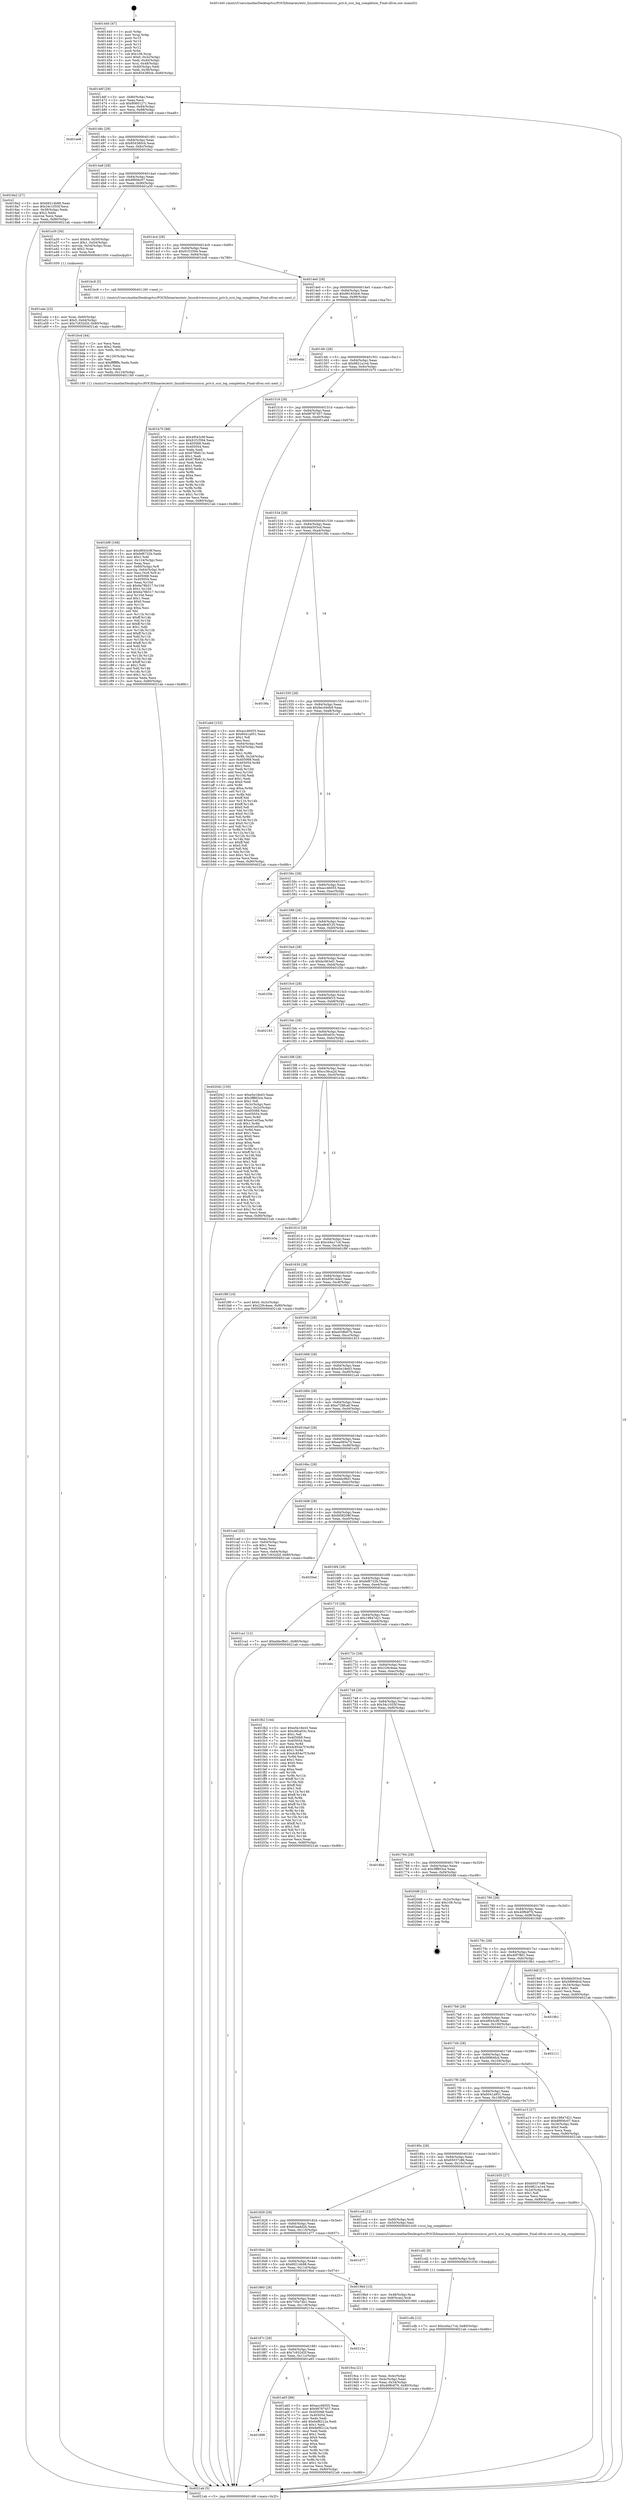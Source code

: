 digraph "0x401440" {
  label = "0x401440 (/mnt/c/Users/mathe/Desktop/tcc/POCII/binaries/extr_linuxdriversscsiscsi_priv.h_scsi_log_completion_Final-ollvm.out::main(0))"
  labelloc = "t"
  node[shape=record]

  Entry [label="",width=0.3,height=0.3,shape=circle,fillcolor=black,style=filled]
  "0x40146f" [label="{
     0x40146f [29]\l
     | [instrs]\l
     &nbsp;&nbsp;0x40146f \<+3\>: mov -0x80(%rbp),%eax\l
     &nbsp;&nbsp;0x401472 \<+2\>: mov %eax,%ecx\l
     &nbsp;&nbsp;0x401474 \<+6\>: sub $0x80601271,%ecx\l
     &nbsp;&nbsp;0x40147a \<+6\>: mov %eax,-0x84(%rbp)\l
     &nbsp;&nbsp;0x401480 \<+6\>: mov %ecx,-0x88(%rbp)\l
     &nbsp;&nbsp;0x401486 \<+6\>: je 0000000000401ee8 \<main+0xaa8\>\l
  }"]
  "0x401ee8" [label="{
     0x401ee8\l
  }", style=dashed]
  "0x40148c" [label="{
     0x40148c [28]\l
     | [instrs]\l
     &nbsp;&nbsp;0x40148c \<+5\>: jmp 0000000000401491 \<main+0x51\>\l
     &nbsp;&nbsp;0x401491 \<+6\>: mov -0x84(%rbp),%eax\l
     &nbsp;&nbsp;0x401497 \<+5\>: sub $0x854380cb,%eax\l
     &nbsp;&nbsp;0x40149c \<+6\>: mov %eax,-0x8c(%rbp)\l
     &nbsp;&nbsp;0x4014a2 \<+6\>: je 00000000004018a2 \<main+0x462\>\l
  }"]
  Exit [label="",width=0.3,height=0.3,shape=circle,fillcolor=black,style=filled,peripheries=2]
  "0x4018a2" [label="{
     0x4018a2 [27]\l
     | [instrs]\l
     &nbsp;&nbsp;0x4018a2 \<+5\>: mov $0x69214b98,%eax\l
     &nbsp;&nbsp;0x4018a7 \<+5\>: mov $0x34c1055f,%ecx\l
     &nbsp;&nbsp;0x4018ac \<+3\>: mov -0x38(%rbp),%edx\l
     &nbsp;&nbsp;0x4018af \<+3\>: cmp $0x2,%edx\l
     &nbsp;&nbsp;0x4018b2 \<+3\>: cmovne %ecx,%eax\l
     &nbsp;&nbsp;0x4018b5 \<+3\>: mov %eax,-0x80(%rbp)\l
     &nbsp;&nbsp;0x4018b8 \<+5\>: jmp 00000000004021ab \<main+0xd6b\>\l
  }"]
  "0x4014a8" [label="{
     0x4014a8 [28]\l
     | [instrs]\l
     &nbsp;&nbsp;0x4014a8 \<+5\>: jmp 00000000004014ad \<main+0x6d\>\l
     &nbsp;&nbsp;0x4014ad \<+6\>: mov -0x84(%rbp),%eax\l
     &nbsp;&nbsp;0x4014b3 \<+5\>: sub $0x8f956c07,%eax\l
     &nbsp;&nbsp;0x4014b8 \<+6\>: mov %eax,-0x90(%rbp)\l
     &nbsp;&nbsp;0x4014be \<+6\>: je 0000000000401a30 \<main+0x5f0\>\l
  }"]
  "0x4021ab" [label="{
     0x4021ab [5]\l
     | [instrs]\l
     &nbsp;&nbsp;0x4021ab \<+5\>: jmp 000000000040146f \<main+0x2f\>\l
  }"]
  "0x401440" [label="{
     0x401440 [47]\l
     | [instrs]\l
     &nbsp;&nbsp;0x401440 \<+1\>: push %rbp\l
     &nbsp;&nbsp;0x401441 \<+3\>: mov %rsp,%rbp\l
     &nbsp;&nbsp;0x401444 \<+2\>: push %r15\l
     &nbsp;&nbsp;0x401446 \<+2\>: push %r14\l
     &nbsp;&nbsp;0x401448 \<+2\>: push %r13\l
     &nbsp;&nbsp;0x40144a \<+2\>: push %r12\l
     &nbsp;&nbsp;0x40144c \<+1\>: push %rbx\l
     &nbsp;&nbsp;0x40144d \<+7\>: sub $0x108,%rsp\l
     &nbsp;&nbsp;0x401454 \<+7\>: movl $0x0,-0x3c(%rbp)\l
     &nbsp;&nbsp;0x40145b \<+3\>: mov %edi,-0x40(%rbp)\l
     &nbsp;&nbsp;0x40145e \<+4\>: mov %rsi,-0x48(%rbp)\l
     &nbsp;&nbsp;0x401462 \<+3\>: mov -0x40(%rbp),%edi\l
     &nbsp;&nbsp;0x401465 \<+3\>: mov %edi,-0x38(%rbp)\l
     &nbsp;&nbsp;0x401468 \<+7\>: movl $0x854380cb,-0x80(%rbp)\l
  }"]
  "0x401cdb" [label="{
     0x401cdb [12]\l
     | [instrs]\l
     &nbsp;&nbsp;0x401cdb \<+7\>: movl $0xcd4a17cd,-0x80(%rbp)\l
     &nbsp;&nbsp;0x401ce2 \<+5\>: jmp 00000000004021ab \<main+0xd6b\>\l
  }"]
  "0x401a30" [label="{
     0x401a30 [30]\l
     | [instrs]\l
     &nbsp;&nbsp;0x401a30 \<+7\>: movl $0x64,-0x50(%rbp)\l
     &nbsp;&nbsp;0x401a37 \<+7\>: movl $0x1,-0x54(%rbp)\l
     &nbsp;&nbsp;0x401a3e \<+4\>: movslq -0x54(%rbp),%rax\l
     &nbsp;&nbsp;0x401a42 \<+4\>: shl $0x2,%rax\l
     &nbsp;&nbsp;0x401a46 \<+3\>: mov %rax,%rdi\l
     &nbsp;&nbsp;0x401a49 \<+5\>: call 0000000000401050 \<malloc@plt\>\l
     | [calls]\l
     &nbsp;&nbsp;0x401050 \{1\} (unknown)\l
  }"]
  "0x4014c4" [label="{
     0x4014c4 [28]\l
     | [instrs]\l
     &nbsp;&nbsp;0x4014c4 \<+5\>: jmp 00000000004014c9 \<main+0x89\>\l
     &nbsp;&nbsp;0x4014c9 \<+6\>: mov -0x84(%rbp),%eax\l
     &nbsp;&nbsp;0x4014cf \<+5\>: sub $0x91f1f394,%eax\l
     &nbsp;&nbsp;0x4014d4 \<+6\>: mov %eax,-0x94(%rbp)\l
     &nbsp;&nbsp;0x4014da \<+6\>: je 0000000000401bc8 \<main+0x788\>\l
  }"]
  "0x401cd2" [label="{
     0x401cd2 [9]\l
     | [instrs]\l
     &nbsp;&nbsp;0x401cd2 \<+4\>: mov -0x60(%rbp),%rdi\l
     &nbsp;&nbsp;0x401cd6 \<+5\>: call 0000000000401030 \<free@plt\>\l
     | [calls]\l
     &nbsp;&nbsp;0x401030 \{1\} (unknown)\l
  }"]
  "0x401bc8" [label="{
     0x401bc8 [5]\l
     | [instrs]\l
     &nbsp;&nbsp;0x401bc8 \<+5\>: call 0000000000401160 \<next_i\>\l
     | [calls]\l
     &nbsp;&nbsp;0x401160 \{1\} (/mnt/c/Users/mathe/Desktop/tcc/POCII/binaries/extr_linuxdriversscsiscsi_priv.h_scsi_log_completion_Final-ollvm.out::next_i)\l
  }"]
  "0x4014e0" [label="{
     0x4014e0 [28]\l
     | [instrs]\l
     &nbsp;&nbsp;0x4014e0 \<+5\>: jmp 00000000004014e5 \<main+0xa5\>\l
     &nbsp;&nbsp;0x4014e5 \<+6\>: mov -0x84(%rbp),%eax\l
     &nbsp;&nbsp;0x4014eb \<+5\>: sub $0x96183dc6,%eax\l
     &nbsp;&nbsp;0x4014f0 \<+6\>: mov %eax,-0x98(%rbp)\l
     &nbsp;&nbsp;0x4014f6 \<+6\>: je 0000000000401ebb \<main+0xa7b\>\l
  }"]
  "0x401bf9" [label="{
     0x401bf9 [168]\l
     | [instrs]\l
     &nbsp;&nbsp;0x401bf9 \<+5\>: mov $0x4f043c9f,%ecx\l
     &nbsp;&nbsp;0x401bfe \<+5\>: mov $0xfef6732b,%edx\l
     &nbsp;&nbsp;0x401c03 \<+3\>: mov $0x1,%dil\l
     &nbsp;&nbsp;0x401c06 \<+6\>: mov -0x124(%rbp),%esi\l
     &nbsp;&nbsp;0x401c0c \<+3\>: imul %eax,%esi\l
     &nbsp;&nbsp;0x401c0f \<+4\>: mov -0x60(%rbp),%r8\l
     &nbsp;&nbsp;0x401c13 \<+4\>: movslq -0x64(%rbp),%r9\l
     &nbsp;&nbsp;0x401c17 \<+4\>: mov %esi,(%r8,%r9,4)\l
     &nbsp;&nbsp;0x401c1b \<+7\>: mov 0x405068,%eax\l
     &nbsp;&nbsp;0x401c22 \<+7\>: mov 0x405054,%esi\l
     &nbsp;&nbsp;0x401c29 \<+3\>: mov %eax,%r10d\l
     &nbsp;&nbsp;0x401c2c \<+7\>: sub $0x6a78b517,%r10d\l
     &nbsp;&nbsp;0x401c33 \<+4\>: sub $0x1,%r10d\l
     &nbsp;&nbsp;0x401c37 \<+7\>: add $0x6a78b517,%r10d\l
     &nbsp;&nbsp;0x401c3e \<+4\>: imul %r10d,%eax\l
     &nbsp;&nbsp;0x401c42 \<+3\>: and $0x1,%eax\l
     &nbsp;&nbsp;0x401c45 \<+3\>: cmp $0x0,%eax\l
     &nbsp;&nbsp;0x401c48 \<+4\>: sete %r11b\l
     &nbsp;&nbsp;0x401c4c \<+3\>: cmp $0xa,%esi\l
     &nbsp;&nbsp;0x401c4f \<+3\>: setl %bl\l
     &nbsp;&nbsp;0x401c52 \<+3\>: mov %r11b,%r14b\l
     &nbsp;&nbsp;0x401c55 \<+4\>: xor $0xff,%r14b\l
     &nbsp;&nbsp;0x401c59 \<+3\>: mov %bl,%r15b\l
     &nbsp;&nbsp;0x401c5c \<+4\>: xor $0xff,%r15b\l
     &nbsp;&nbsp;0x401c60 \<+4\>: xor $0x1,%dil\l
     &nbsp;&nbsp;0x401c64 \<+3\>: mov %r14b,%r12b\l
     &nbsp;&nbsp;0x401c67 \<+4\>: and $0xff,%r12b\l
     &nbsp;&nbsp;0x401c6b \<+3\>: and %dil,%r11b\l
     &nbsp;&nbsp;0x401c6e \<+3\>: mov %r15b,%r13b\l
     &nbsp;&nbsp;0x401c71 \<+4\>: and $0xff,%r13b\l
     &nbsp;&nbsp;0x401c75 \<+3\>: and %dil,%bl\l
     &nbsp;&nbsp;0x401c78 \<+3\>: or %r11b,%r12b\l
     &nbsp;&nbsp;0x401c7b \<+3\>: or %bl,%r13b\l
     &nbsp;&nbsp;0x401c7e \<+3\>: xor %r13b,%r12b\l
     &nbsp;&nbsp;0x401c81 \<+3\>: or %r15b,%r14b\l
     &nbsp;&nbsp;0x401c84 \<+4\>: xor $0xff,%r14b\l
     &nbsp;&nbsp;0x401c88 \<+4\>: or $0x1,%dil\l
     &nbsp;&nbsp;0x401c8c \<+3\>: and %dil,%r14b\l
     &nbsp;&nbsp;0x401c8f \<+3\>: or %r14b,%r12b\l
     &nbsp;&nbsp;0x401c92 \<+4\>: test $0x1,%r12b\l
     &nbsp;&nbsp;0x401c96 \<+3\>: cmovne %edx,%ecx\l
     &nbsp;&nbsp;0x401c99 \<+3\>: mov %ecx,-0x80(%rbp)\l
     &nbsp;&nbsp;0x401c9c \<+5\>: jmp 00000000004021ab \<main+0xd6b\>\l
  }"]
  "0x401ebb" [label="{
     0x401ebb\l
  }", style=dashed]
  "0x4014fc" [label="{
     0x4014fc [28]\l
     | [instrs]\l
     &nbsp;&nbsp;0x4014fc \<+5\>: jmp 0000000000401501 \<main+0xc1\>\l
     &nbsp;&nbsp;0x401501 \<+6\>: mov -0x84(%rbp),%eax\l
     &nbsp;&nbsp;0x401507 \<+5\>: sub $0x9821a1e4,%eax\l
     &nbsp;&nbsp;0x40150c \<+6\>: mov %eax,-0x9c(%rbp)\l
     &nbsp;&nbsp;0x401512 \<+6\>: je 0000000000401b70 \<main+0x730\>\l
  }"]
  "0x401bcd" [label="{
     0x401bcd [44]\l
     | [instrs]\l
     &nbsp;&nbsp;0x401bcd \<+2\>: xor %ecx,%ecx\l
     &nbsp;&nbsp;0x401bcf \<+5\>: mov $0x2,%edx\l
     &nbsp;&nbsp;0x401bd4 \<+6\>: mov %edx,-0x120(%rbp)\l
     &nbsp;&nbsp;0x401bda \<+1\>: cltd\l
     &nbsp;&nbsp;0x401bdb \<+6\>: mov -0x120(%rbp),%esi\l
     &nbsp;&nbsp;0x401be1 \<+2\>: idiv %esi\l
     &nbsp;&nbsp;0x401be3 \<+6\>: imul $0xfffffffe,%edx,%edx\l
     &nbsp;&nbsp;0x401be9 \<+3\>: sub $0x1,%ecx\l
     &nbsp;&nbsp;0x401bec \<+2\>: sub %ecx,%edx\l
     &nbsp;&nbsp;0x401bee \<+6\>: mov %edx,-0x124(%rbp)\l
     &nbsp;&nbsp;0x401bf4 \<+5\>: call 0000000000401160 \<next_i\>\l
     | [calls]\l
     &nbsp;&nbsp;0x401160 \{1\} (/mnt/c/Users/mathe/Desktop/tcc/POCII/binaries/extr_linuxdriversscsiscsi_priv.h_scsi_log_completion_Final-ollvm.out::next_i)\l
  }"]
  "0x401b70" [label="{
     0x401b70 [88]\l
     | [instrs]\l
     &nbsp;&nbsp;0x401b70 \<+5\>: mov $0x4f043c9f,%eax\l
     &nbsp;&nbsp;0x401b75 \<+5\>: mov $0x91f1f394,%ecx\l
     &nbsp;&nbsp;0x401b7a \<+7\>: mov 0x405068,%edx\l
     &nbsp;&nbsp;0x401b81 \<+7\>: mov 0x405054,%esi\l
     &nbsp;&nbsp;0x401b88 \<+2\>: mov %edx,%edi\l
     &nbsp;&nbsp;0x401b8a \<+6\>: sub $0x678b813c,%edi\l
     &nbsp;&nbsp;0x401b90 \<+3\>: sub $0x1,%edi\l
     &nbsp;&nbsp;0x401b93 \<+6\>: add $0x678b813c,%edi\l
     &nbsp;&nbsp;0x401b99 \<+3\>: imul %edi,%edx\l
     &nbsp;&nbsp;0x401b9c \<+3\>: and $0x1,%edx\l
     &nbsp;&nbsp;0x401b9f \<+3\>: cmp $0x0,%edx\l
     &nbsp;&nbsp;0x401ba2 \<+4\>: sete %r8b\l
     &nbsp;&nbsp;0x401ba6 \<+3\>: cmp $0xa,%esi\l
     &nbsp;&nbsp;0x401ba9 \<+4\>: setl %r9b\l
     &nbsp;&nbsp;0x401bad \<+3\>: mov %r8b,%r10b\l
     &nbsp;&nbsp;0x401bb0 \<+3\>: and %r9b,%r10b\l
     &nbsp;&nbsp;0x401bb3 \<+3\>: xor %r9b,%r8b\l
     &nbsp;&nbsp;0x401bb6 \<+3\>: or %r8b,%r10b\l
     &nbsp;&nbsp;0x401bb9 \<+4\>: test $0x1,%r10b\l
     &nbsp;&nbsp;0x401bbd \<+3\>: cmovne %ecx,%eax\l
     &nbsp;&nbsp;0x401bc0 \<+3\>: mov %eax,-0x80(%rbp)\l
     &nbsp;&nbsp;0x401bc3 \<+5\>: jmp 00000000004021ab \<main+0xd6b\>\l
  }"]
  "0x401518" [label="{
     0x401518 [28]\l
     | [instrs]\l
     &nbsp;&nbsp;0x401518 \<+5\>: jmp 000000000040151d \<main+0xdd\>\l
     &nbsp;&nbsp;0x40151d \<+6\>: mov -0x84(%rbp),%eax\l
     &nbsp;&nbsp;0x401523 \<+5\>: sub $0x98787457,%eax\l
     &nbsp;&nbsp;0x401528 \<+6\>: mov %eax,-0xa0(%rbp)\l
     &nbsp;&nbsp;0x40152e \<+6\>: je 0000000000401abd \<main+0x67d\>\l
  }"]
  "0x401898" [label="{
     0x401898\l
  }", style=dashed]
  "0x401abd" [label="{
     0x401abd [152]\l
     | [instrs]\l
     &nbsp;&nbsp;0x401abd \<+5\>: mov $0xacc46055,%eax\l
     &nbsp;&nbsp;0x401ac2 \<+5\>: mov $0x6041a951,%ecx\l
     &nbsp;&nbsp;0x401ac7 \<+2\>: mov $0x1,%dl\l
     &nbsp;&nbsp;0x401ac9 \<+2\>: xor %esi,%esi\l
     &nbsp;&nbsp;0x401acb \<+3\>: mov -0x64(%rbp),%edi\l
     &nbsp;&nbsp;0x401ace \<+3\>: cmp -0x54(%rbp),%edi\l
     &nbsp;&nbsp;0x401ad1 \<+4\>: setl %r8b\l
     &nbsp;&nbsp;0x401ad5 \<+4\>: and $0x1,%r8b\l
     &nbsp;&nbsp;0x401ad9 \<+4\>: mov %r8b,-0x2d(%rbp)\l
     &nbsp;&nbsp;0x401add \<+7\>: mov 0x405068,%edi\l
     &nbsp;&nbsp;0x401ae4 \<+8\>: mov 0x405054,%r9d\l
     &nbsp;&nbsp;0x401aec \<+3\>: sub $0x1,%esi\l
     &nbsp;&nbsp;0x401aef \<+3\>: mov %edi,%r10d\l
     &nbsp;&nbsp;0x401af2 \<+3\>: add %esi,%r10d\l
     &nbsp;&nbsp;0x401af5 \<+4\>: imul %r10d,%edi\l
     &nbsp;&nbsp;0x401af9 \<+3\>: and $0x1,%edi\l
     &nbsp;&nbsp;0x401afc \<+3\>: cmp $0x0,%edi\l
     &nbsp;&nbsp;0x401aff \<+4\>: sete %r8b\l
     &nbsp;&nbsp;0x401b03 \<+4\>: cmp $0xa,%r9d\l
     &nbsp;&nbsp;0x401b07 \<+4\>: setl %r11b\l
     &nbsp;&nbsp;0x401b0b \<+3\>: mov %r8b,%bl\l
     &nbsp;&nbsp;0x401b0e \<+3\>: xor $0xff,%bl\l
     &nbsp;&nbsp;0x401b11 \<+3\>: mov %r11b,%r14b\l
     &nbsp;&nbsp;0x401b14 \<+4\>: xor $0xff,%r14b\l
     &nbsp;&nbsp;0x401b18 \<+3\>: xor $0x0,%dl\l
     &nbsp;&nbsp;0x401b1b \<+3\>: mov %bl,%r15b\l
     &nbsp;&nbsp;0x401b1e \<+4\>: and $0x0,%r15b\l
     &nbsp;&nbsp;0x401b22 \<+3\>: and %dl,%r8b\l
     &nbsp;&nbsp;0x401b25 \<+3\>: mov %r14b,%r12b\l
     &nbsp;&nbsp;0x401b28 \<+4\>: and $0x0,%r12b\l
     &nbsp;&nbsp;0x401b2c \<+3\>: and %dl,%r11b\l
     &nbsp;&nbsp;0x401b2f \<+3\>: or %r8b,%r15b\l
     &nbsp;&nbsp;0x401b32 \<+3\>: or %r11b,%r12b\l
     &nbsp;&nbsp;0x401b35 \<+3\>: xor %r12b,%r15b\l
     &nbsp;&nbsp;0x401b38 \<+3\>: or %r14b,%bl\l
     &nbsp;&nbsp;0x401b3b \<+3\>: xor $0xff,%bl\l
     &nbsp;&nbsp;0x401b3e \<+3\>: or $0x0,%dl\l
     &nbsp;&nbsp;0x401b41 \<+2\>: and %dl,%bl\l
     &nbsp;&nbsp;0x401b43 \<+3\>: or %bl,%r15b\l
     &nbsp;&nbsp;0x401b46 \<+4\>: test $0x1,%r15b\l
     &nbsp;&nbsp;0x401b4a \<+3\>: cmovne %ecx,%eax\l
     &nbsp;&nbsp;0x401b4d \<+3\>: mov %eax,-0x80(%rbp)\l
     &nbsp;&nbsp;0x401b50 \<+5\>: jmp 00000000004021ab \<main+0xd6b\>\l
  }"]
  "0x401534" [label="{
     0x401534 [28]\l
     | [instrs]\l
     &nbsp;&nbsp;0x401534 \<+5\>: jmp 0000000000401539 \<main+0xf9\>\l
     &nbsp;&nbsp;0x401539 \<+6\>: mov -0x84(%rbp),%eax\l
     &nbsp;&nbsp;0x40153f \<+5\>: sub $0x9da503cd,%eax\l
     &nbsp;&nbsp;0x401544 \<+6\>: mov %eax,-0xa4(%rbp)\l
     &nbsp;&nbsp;0x40154a \<+6\>: je 00000000004019fa \<main+0x5ba\>\l
  }"]
  "0x401a65" [label="{
     0x401a65 [88]\l
     | [instrs]\l
     &nbsp;&nbsp;0x401a65 \<+5\>: mov $0xacc46055,%eax\l
     &nbsp;&nbsp;0x401a6a \<+5\>: mov $0x98787457,%ecx\l
     &nbsp;&nbsp;0x401a6f \<+7\>: mov 0x405068,%edx\l
     &nbsp;&nbsp;0x401a76 \<+7\>: mov 0x405054,%esi\l
     &nbsp;&nbsp;0x401a7d \<+2\>: mov %edx,%edi\l
     &nbsp;&nbsp;0x401a7f \<+6\>: add $0x6ef8212a,%edi\l
     &nbsp;&nbsp;0x401a85 \<+3\>: sub $0x1,%edi\l
     &nbsp;&nbsp;0x401a88 \<+6\>: sub $0x6ef8212a,%edi\l
     &nbsp;&nbsp;0x401a8e \<+3\>: imul %edi,%edx\l
     &nbsp;&nbsp;0x401a91 \<+3\>: and $0x1,%edx\l
     &nbsp;&nbsp;0x401a94 \<+3\>: cmp $0x0,%edx\l
     &nbsp;&nbsp;0x401a97 \<+4\>: sete %r8b\l
     &nbsp;&nbsp;0x401a9b \<+3\>: cmp $0xa,%esi\l
     &nbsp;&nbsp;0x401a9e \<+4\>: setl %r9b\l
     &nbsp;&nbsp;0x401aa2 \<+3\>: mov %r8b,%r10b\l
     &nbsp;&nbsp;0x401aa5 \<+3\>: and %r9b,%r10b\l
     &nbsp;&nbsp;0x401aa8 \<+3\>: xor %r9b,%r8b\l
     &nbsp;&nbsp;0x401aab \<+3\>: or %r8b,%r10b\l
     &nbsp;&nbsp;0x401aae \<+4\>: test $0x1,%r10b\l
     &nbsp;&nbsp;0x401ab2 \<+3\>: cmovne %ecx,%eax\l
     &nbsp;&nbsp;0x401ab5 \<+3\>: mov %eax,-0x80(%rbp)\l
     &nbsp;&nbsp;0x401ab8 \<+5\>: jmp 00000000004021ab \<main+0xd6b\>\l
  }"]
  "0x4019fa" [label="{
     0x4019fa\l
  }", style=dashed]
  "0x401550" [label="{
     0x401550 [28]\l
     | [instrs]\l
     &nbsp;&nbsp;0x401550 \<+5\>: jmp 0000000000401555 \<main+0x115\>\l
     &nbsp;&nbsp;0x401555 \<+6\>: mov -0x84(%rbp),%eax\l
     &nbsp;&nbsp;0x40155b \<+5\>: sub $0x9ec040b9,%eax\l
     &nbsp;&nbsp;0x401560 \<+6\>: mov %eax,-0xa8(%rbp)\l
     &nbsp;&nbsp;0x401566 \<+6\>: je 0000000000401ce7 \<main+0x8a7\>\l
  }"]
  "0x40187c" [label="{
     0x40187c [28]\l
     | [instrs]\l
     &nbsp;&nbsp;0x40187c \<+5\>: jmp 0000000000401881 \<main+0x441\>\l
     &nbsp;&nbsp;0x401881 \<+6\>: mov -0x84(%rbp),%eax\l
     &nbsp;&nbsp;0x401887 \<+5\>: sub $0x7c932d2f,%eax\l
     &nbsp;&nbsp;0x40188c \<+6\>: mov %eax,-0x11c(%rbp)\l
     &nbsp;&nbsp;0x401892 \<+6\>: je 0000000000401a65 \<main+0x625\>\l
  }"]
  "0x401ce7" [label="{
     0x401ce7\l
  }", style=dashed]
  "0x40156c" [label="{
     0x40156c [28]\l
     | [instrs]\l
     &nbsp;&nbsp;0x40156c \<+5\>: jmp 0000000000401571 \<main+0x131\>\l
     &nbsp;&nbsp;0x401571 \<+6\>: mov -0x84(%rbp),%eax\l
     &nbsp;&nbsp;0x401577 \<+5\>: sub $0xacc46055,%eax\l
     &nbsp;&nbsp;0x40157c \<+6\>: mov %eax,-0xac(%rbp)\l
     &nbsp;&nbsp;0x401582 \<+6\>: je 0000000000402105 \<main+0xcc5\>\l
  }"]
  "0x40215e" [label="{
     0x40215e\l
  }", style=dashed]
  "0x402105" [label="{
     0x402105\l
  }", style=dashed]
  "0x401588" [label="{
     0x401588 [28]\l
     | [instrs]\l
     &nbsp;&nbsp;0x401588 \<+5\>: jmp 000000000040158d \<main+0x14d\>\l
     &nbsp;&nbsp;0x40158d \<+6\>: mov -0x84(%rbp),%eax\l
     &nbsp;&nbsp;0x401593 \<+5\>: sub $0xafe4f120,%eax\l
     &nbsp;&nbsp;0x401598 \<+6\>: mov %eax,-0xb0(%rbp)\l
     &nbsp;&nbsp;0x40159e \<+6\>: je 0000000000401e2e \<main+0x9ee\>\l
  }"]
  "0x401a4e" [label="{
     0x401a4e [23]\l
     | [instrs]\l
     &nbsp;&nbsp;0x401a4e \<+4\>: mov %rax,-0x60(%rbp)\l
     &nbsp;&nbsp;0x401a52 \<+7\>: movl $0x0,-0x64(%rbp)\l
     &nbsp;&nbsp;0x401a59 \<+7\>: movl $0x7c932d2f,-0x80(%rbp)\l
     &nbsp;&nbsp;0x401a60 \<+5\>: jmp 00000000004021ab \<main+0xd6b\>\l
  }"]
  "0x401e2e" [label="{
     0x401e2e\l
  }", style=dashed]
  "0x4015a4" [label="{
     0x4015a4 [28]\l
     | [instrs]\l
     &nbsp;&nbsp;0x4015a4 \<+5\>: jmp 00000000004015a9 \<main+0x169\>\l
     &nbsp;&nbsp;0x4015a9 \<+6\>: mov -0x84(%rbp),%eax\l
     &nbsp;&nbsp;0x4015af \<+5\>: sub $0xbc063ef1,%eax\l
     &nbsp;&nbsp;0x4015b4 \<+6\>: mov %eax,-0xb4(%rbp)\l
     &nbsp;&nbsp;0x4015ba \<+6\>: je 0000000000401f3b \<main+0xafb\>\l
  }"]
  "0x4019ca" [label="{
     0x4019ca [21]\l
     | [instrs]\l
     &nbsp;&nbsp;0x4019ca \<+3\>: mov %eax,-0x4c(%rbp)\l
     &nbsp;&nbsp;0x4019cd \<+3\>: mov -0x4c(%rbp),%eax\l
     &nbsp;&nbsp;0x4019d0 \<+3\>: mov %eax,-0x34(%rbp)\l
     &nbsp;&nbsp;0x4019d3 \<+7\>: movl $0x40f64f76,-0x80(%rbp)\l
     &nbsp;&nbsp;0x4019da \<+5\>: jmp 00000000004021ab \<main+0xd6b\>\l
  }"]
  "0x401f3b" [label="{
     0x401f3b\l
  }", style=dashed]
  "0x4015c0" [label="{
     0x4015c0 [28]\l
     | [instrs]\l
     &nbsp;&nbsp;0x4015c0 \<+5\>: jmp 00000000004015c5 \<main+0x185\>\l
     &nbsp;&nbsp;0x4015c5 \<+6\>: mov -0x84(%rbp),%eax\l
     &nbsp;&nbsp;0x4015cb \<+5\>: sub $0xbddf4f10,%eax\l
     &nbsp;&nbsp;0x4015d0 \<+6\>: mov %eax,-0xb8(%rbp)\l
     &nbsp;&nbsp;0x4015d6 \<+6\>: je 0000000000402193 \<main+0xd53\>\l
  }"]
  "0x401860" [label="{
     0x401860 [28]\l
     | [instrs]\l
     &nbsp;&nbsp;0x401860 \<+5\>: jmp 0000000000401865 \<main+0x425\>\l
     &nbsp;&nbsp;0x401865 \<+6\>: mov -0x84(%rbp),%eax\l
     &nbsp;&nbsp;0x40186b \<+5\>: sub $0x755e74b1,%eax\l
     &nbsp;&nbsp;0x401870 \<+6\>: mov %eax,-0x118(%rbp)\l
     &nbsp;&nbsp;0x401876 \<+6\>: je 000000000040215e \<main+0xd1e\>\l
  }"]
  "0x402193" [label="{
     0x402193\l
  }", style=dashed]
  "0x4015dc" [label="{
     0x4015dc [28]\l
     | [instrs]\l
     &nbsp;&nbsp;0x4015dc \<+5\>: jmp 00000000004015e1 \<main+0x1a1\>\l
     &nbsp;&nbsp;0x4015e1 \<+6\>: mov -0x84(%rbp),%eax\l
     &nbsp;&nbsp;0x4015e7 \<+5\>: sub $0xc6fce03c,%eax\l
     &nbsp;&nbsp;0x4015ec \<+6\>: mov %eax,-0xbc(%rbp)\l
     &nbsp;&nbsp;0x4015f2 \<+6\>: je 0000000000402042 \<main+0xc02\>\l
  }"]
  "0x4019bd" [label="{
     0x4019bd [13]\l
     | [instrs]\l
     &nbsp;&nbsp;0x4019bd \<+4\>: mov -0x48(%rbp),%rax\l
     &nbsp;&nbsp;0x4019c1 \<+4\>: mov 0x8(%rax),%rdi\l
     &nbsp;&nbsp;0x4019c5 \<+5\>: call 0000000000401060 \<atoi@plt\>\l
     | [calls]\l
     &nbsp;&nbsp;0x401060 \{1\} (unknown)\l
  }"]
  "0x402042" [label="{
     0x402042 [150]\l
     | [instrs]\l
     &nbsp;&nbsp;0x402042 \<+5\>: mov $0xe5e18e43,%eax\l
     &nbsp;&nbsp;0x402047 \<+5\>: mov $0x3ff803ce,%ecx\l
     &nbsp;&nbsp;0x40204c \<+2\>: mov $0x1,%dl\l
     &nbsp;&nbsp;0x40204e \<+3\>: mov -0x3c(%rbp),%esi\l
     &nbsp;&nbsp;0x402051 \<+3\>: mov %esi,-0x2c(%rbp)\l
     &nbsp;&nbsp;0x402054 \<+7\>: mov 0x405068,%esi\l
     &nbsp;&nbsp;0x40205b \<+7\>: mov 0x405054,%edi\l
     &nbsp;&nbsp;0x402062 \<+3\>: mov %esi,%r8d\l
     &nbsp;&nbsp;0x402065 \<+7\>: add $0xed1e05aa,%r8d\l
     &nbsp;&nbsp;0x40206c \<+4\>: sub $0x1,%r8d\l
     &nbsp;&nbsp;0x402070 \<+7\>: sub $0xed1e05aa,%r8d\l
     &nbsp;&nbsp;0x402077 \<+4\>: imul %r8d,%esi\l
     &nbsp;&nbsp;0x40207b \<+3\>: and $0x1,%esi\l
     &nbsp;&nbsp;0x40207e \<+3\>: cmp $0x0,%esi\l
     &nbsp;&nbsp;0x402081 \<+4\>: sete %r9b\l
     &nbsp;&nbsp;0x402085 \<+3\>: cmp $0xa,%edi\l
     &nbsp;&nbsp;0x402088 \<+4\>: setl %r10b\l
     &nbsp;&nbsp;0x40208c \<+3\>: mov %r9b,%r11b\l
     &nbsp;&nbsp;0x40208f \<+4\>: xor $0xff,%r11b\l
     &nbsp;&nbsp;0x402093 \<+3\>: mov %r10b,%bl\l
     &nbsp;&nbsp;0x402096 \<+3\>: xor $0xff,%bl\l
     &nbsp;&nbsp;0x402099 \<+3\>: xor $0x1,%dl\l
     &nbsp;&nbsp;0x40209c \<+3\>: mov %r11b,%r14b\l
     &nbsp;&nbsp;0x40209f \<+4\>: and $0xff,%r14b\l
     &nbsp;&nbsp;0x4020a3 \<+3\>: and %dl,%r9b\l
     &nbsp;&nbsp;0x4020a6 \<+3\>: mov %bl,%r15b\l
     &nbsp;&nbsp;0x4020a9 \<+4\>: and $0xff,%r15b\l
     &nbsp;&nbsp;0x4020ad \<+3\>: and %dl,%r10b\l
     &nbsp;&nbsp;0x4020b0 \<+3\>: or %r9b,%r14b\l
     &nbsp;&nbsp;0x4020b3 \<+3\>: or %r10b,%r15b\l
     &nbsp;&nbsp;0x4020b6 \<+3\>: xor %r15b,%r14b\l
     &nbsp;&nbsp;0x4020b9 \<+3\>: or %bl,%r11b\l
     &nbsp;&nbsp;0x4020bc \<+4\>: xor $0xff,%r11b\l
     &nbsp;&nbsp;0x4020c0 \<+3\>: or $0x1,%dl\l
     &nbsp;&nbsp;0x4020c3 \<+3\>: and %dl,%r11b\l
     &nbsp;&nbsp;0x4020c6 \<+3\>: or %r11b,%r14b\l
     &nbsp;&nbsp;0x4020c9 \<+4\>: test $0x1,%r14b\l
     &nbsp;&nbsp;0x4020cd \<+3\>: cmovne %ecx,%eax\l
     &nbsp;&nbsp;0x4020d0 \<+3\>: mov %eax,-0x80(%rbp)\l
     &nbsp;&nbsp;0x4020d3 \<+5\>: jmp 00000000004021ab \<main+0xd6b\>\l
  }"]
  "0x4015f8" [label="{
     0x4015f8 [28]\l
     | [instrs]\l
     &nbsp;&nbsp;0x4015f8 \<+5\>: jmp 00000000004015fd \<main+0x1bd\>\l
     &nbsp;&nbsp;0x4015fd \<+6\>: mov -0x84(%rbp),%eax\l
     &nbsp;&nbsp;0x401603 \<+5\>: sub $0xcc36ca2d,%eax\l
     &nbsp;&nbsp;0x401608 \<+6\>: mov %eax,-0xc0(%rbp)\l
     &nbsp;&nbsp;0x40160e \<+6\>: je 0000000000401e3a \<main+0x9fa\>\l
  }"]
  "0x401844" [label="{
     0x401844 [28]\l
     | [instrs]\l
     &nbsp;&nbsp;0x401844 \<+5\>: jmp 0000000000401849 \<main+0x409\>\l
     &nbsp;&nbsp;0x401849 \<+6\>: mov -0x84(%rbp),%eax\l
     &nbsp;&nbsp;0x40184f \<+5\>: sub $0x69214b98,%eax\l
     &nbsp;&nbsp;0x401854 \<+6\>: mov %eax,-0x114(%rbp)\l
     &nbsp;&nbsp;0x40185a \<+6\>: je 00000000004019bd \<main+0x57d\>\l
  }"]
  "0x401e3a" [label="{
     0x401e3a\l
  }", style=dashed]
  "0x401614" [label="{
     0x401614 [28]\l
     | [instrs]\l
     &nbsp;&nbsp;0x401614 \<+5\>: jmp 0000000000401619 \<main+0x1d9\>\l
     &nbsp;&nbsp;0x401619 \<+6\>: mov -0x84(%rbp),%eax\l
     &nbsp;&nbsp;0x40161f \<+5\>: sub $0xcd4a17cd,%eax\l
     &nbsp;&nbsp;0x401624 \<+6\>: mov %eax,-0xc4(%rbp)\l
     &nbsp;&nbsp;0x40162a \<+6\>: je 0000000000401f9f \<main+0xb5f\>\l
  }"]
  "0x401d77" [label="{
     0x401d77\l
  }", style=dashed]
  "0x401f9f" [label="{
     0x401f9f [19]\l
     | [instrs]\l
     &nbsp;&nbsp;0x401f9f \<+7\>: movl $0x0,-0x3c(%rbp)\l
     &nbsp;&nbsp;0x401fa6 \<+7\>: movl $0x229c4eae,-0x80(%rbp)\l
     &nbsp;&nbsp;0x401fad \<+5\>: jmp 00000000004021ab \<main+0xd6b\>\l
  }"]
  "0x401630" [label="{
     0x401630 [28]\l
     | [instrs]\l
     &nbsp;&nbsp;0x401630 \<+5\>: jmp 0000000000401635 \<main+0x1f5\>\l
     &nbsp;&nbsp;0x401635 \<+6\>: mov -0x84(%rbp),%eax\l
     &nbsp;&nbsp;0x40163b \<+5\>: sub $0xd5614da1,%eax\l
     &nbsp;&nbsp;0x401640 \<+6\>: mov %eax,-0xc8(%rbp)\l
     &nbsp;&nbsp;0x401646 \<+6\>: je 0000000000401f93 \<main+0xb53\>\l
  }"]
  "0x401828" [label="{
     0x401828 [28]\l
     | [instrs]\l
     &nbsp;&nbsp;0x401828 \<+5\>: jmp 000000000040182d \<main+0x3ed\>\l
     &nbsp;&nbsp;0x40182d \<+6\>: mov -0x84(%rbp),%eax\l
     &nbsp;&nbsp;0x401833 \<+5\>: sub $0x65aedd2b,%eax\l
     &nbsp;&nbsp;0x401838 \<+6\>: mov %eax,-0x110(%rbp)\l
     &nbsp;&nbsp;0x40183e \<+6\>: je 0000000000401d77 \<main+0x937\>\l
  }"]
  "0x401f93" [label="{
     0x401f93\l
  }", style=dashed]
  "0x40164c" [label="{
     0x40164c [28]\l
     | [instrs]\l
     &nbsp;&nbsp;0x40164c \<+5\>: jmp 0000000000401651 \<main+0x211\>\l
     &nbsp;&nbsp;0x401651 \<+6\>: mov -0x84(%rbp),%eax\l
     &nbsp;&nbsp;0x401657 \<+5\>: sub $0xe038b07b,%eax\l
     &nbsp;&nbsp;0x40165c \<+6\>: mov %eax,-0xcc(%rbp)\l
     &nbsp;&nbsp;0x401662 \<+6\>: je 0000000000401915 \<main+0x4d5\>\l
  }"]
  "0x401cc6" [label="{
     0x401cc6 [12]\l
     | [instrs]\l
     &nbsp;&nbsp;0x401cc6 \<+4\>: mov -0x60(%rbp),%rdi\l
     &nbsp;&nbsp;0x401cca \<+3\>: mov -0x50(%rbp),%esi\l
     &nbsp;&nbsp;0x401ccd \<+5\>: call 0000000000401430 \<scsi_log_completion\>\l
     | [calls]\l
     &nbsp;&nbsp;0x401430 \{1\} (/mnt/c/Users/mathe/Desktop/tcc/POCII/binaries/extr_linuxdriversscsiscsi_priv.h_scsi_log_completion_Final-ollvm.out::scsi_log_completion)\l
  }"]
  "0x401915" [label="{
     0x401915\l
  }", style=dashed]
  "0x401668" [label="{
     0x401668 [28]\l
     | [instrs]\l
     &nbsp;&nbsp;0x401668 \<+5\>: jmp 000000000040166d \<main+0x22d\>\l
     &nbsp;&nbsp;0x40166d \<+6\>: mov -0x84(%rbp),%eax\l
     &nbsp;&nbsp;0x401673 \<+5\>: sub $0xe5e18e43,%eax\l
     &nbsp;&nbsp;0x401678 \<+6\>: mov %eax,-0xd0(%rbp)\l
     &nbsp;&nbsp;0x40167e \<+6\>: je 00000000004021a4 \<main+0xd64\>\l
  }"]
  "0x40180c" [label="{
     0x40180c [28]\l
     | [instrs]\l
     &nbsp;&nbsp;0x40180c \<+5\>: jmp 0000000000401811 \<main+0x3d1\>\l
     &nbsp;&nbsp;0x401811 \<+6\>: mov -0x84(%rbp),%eax\l
     &nbsp;&nbsp;0x401817 \<+5\>: sub $0x65037c86,%eax\l
     &nbsp;&nbsp;0x40181c \<+6\>: mov %eax,-0x10c(%rbp)\l
     &nbsp;&nbsp;0x401822 \<+6\>: je 0000000000401cc6 \<main+0x886\>\l
  }"]
  "0x4021a4" [label="{
     0x4021a4\l
  }", style=dashed]
  "0x401684" [label="{
     0x401684 [28]\l
     | [instrs]\l
     &nbsp;&nbsp;0x401684 \<+5\>: jmp 0000000000401689 \<main+0x249\>\l
     &nbsp;&nbsp;0x401689 \<+6\>: mov -0x84(%rbp),%eax\l
     &nbsp;&nbsp;0x40168f \<+5\>: sub $0xe728fca6,%eax\l
     &nbsp;&nbsp;0x401694 \<+6\>: mov %eax,-0xd4(%rbp)\l
     &nbsp;&nbsp;0x40169a \<+6\>: je 0000000000401ea2 \<main+0xa62\>\l
  }"]
  "0x401b55" [label="{
     0x401b55 [27]\l
     | [instrs]\l
     &nbsp;&nbsp;0x401b55 \<+5\>: mov $0x65037c86,%eax\l
     &nbsp;&nbsp;0x401b5a \<+5\>: mov $0x9821a1e4,%ecx\l
     &nbsp;&nbsp;0x401b5f \<+3\>: mov -0x2d(%rbp),%dl\l
     &nbsp;&nbsp;0x401b62 \<+3\>: test $0x1,%dl\l
     &nbsp;&nbsp;0x401b65 \<+3\>: cmovne %ecx,%eax\l
     &nbsp;&nbsp;0x401b68 \<+3\>: mov %eax,-0x80(%rbp)\l
     &nbsp;&nbsp;0x401b6b \<+5\>: jmp 00000000004021ab \<main+0xd6b\>\l
  }"]
  "0x401ea2" [label="{
     0x401ea2\l
  }", style=dashed]
  "0x4016a0" [label="{
     0x4016a0 [28]\l
     | [instrs]\l
     &nbsp;&nbsp;0x4016a0 \<+5\>: jmp 00000000004016a5 \<main+0x265\>\l
     &nbsp;&nbsp;0x4016a5 \<+6\>: mov -0x84(%rbp),%eax\l
     &nbsp;&nbsp;0x4016ab \<+5\>: sub $0xea085e7d,%eax\l
     &nbsp;&nbsp;0x4016b0 \<+6\>: mov %eax,-0xd8(%rbp)\l
     &nbsp;&nbsp;0x4016b6 \<+6\>: je 0000000000401e55 \<main+0xa15\>\l
  }"]
  "0x4017f0" [label="{
     0x4017f0 [28]\l
     | [instrs]\l
     &nbsp;&nbsp;0x4017f0 \<+5\>: jmp 00000000004017f5 \<main+0x3b5\>\l
     &nbsp;&nbsp;0x4017f5 \<+6\>: mov -0x84(%rbp),%eax\l
     &nbsp;&nbsp;0x4017fb \<+5\>: sub $0x6041a951,%eax\l
     &nbsp;&nbsp;0x401800 \<+6\>: mov %eax,-0x108(%rbp)\l
     &nbsp;&nbsp;0x401806 \<+6\>: je 0000000000401b55 \<main+0x715\>\l
  }"]
  "0x401e55" [label="{
     0x401e55\l
  }", style=dashed]
  "0x4016bc" [label="{
     0x4016bc [28]\l
     | [instrs]\l
     &nbsp;&nbsp;0x4016bc \<+5\>: jmp 00000000004016c1 \<main+0x281\>\l
     &nbsp;&nbsp;0x4016c1 \<+6\>: mov -0x84(%rbp),%eax\l
     &nbsp;&nbsp;0x4016c7 \<+5\>: sub $0xebbcf6d1,%eax\l
     &nbsp;&nbsp;0x4016cc \<+6\>: mov %eax,-0xdc(%rbp)\l
     &nbsp;&nbsp;0x4016d2 \<+6\>: je 0000000000401cad \<main+0x86d\>\l
  }"]
  "0x401a15" [label="{
     0x401a15 [27]\l
     | [instrs]\l
     &nbsp;&nbsp;0x401a15 \<+5\>: mov $0x19847d21,%eax\l
     &nbsp;&nbsp;0x401a1a \<+5\>: mov $0x8f956c07,%ecx\l
     &nbsp;&nbsp;0x401a1f \<+3\>: mov -0x34(%rbp),%edx\l
     &nbsp;&nbsp;0x401a22 \<+3\>: cmp $0x0,%edx\l
     &nbsp;&nbsp;0x401a25 \<+3\>: cmove %ecx,%eax\l
     &nbsp;&nbsp;0x401a28 \<+3\>: mov %eax,-0x80(%rbp)\l
     &nbsp;&nbsp;0x401a2b \<+5\>: jmp 00000000004021ab \<main+0xd6b\>\l
  }"]
  "0x401cad" [label="{
     0x401cad [25]\l
     | [instrs]\l
     &nbsp;&nbsp;0x401cad \<+2\>: xor %eax,%eax\l
     &nbsp;&nbsp;0x401caf \<+3\>: mov -0x64(%rbp),%ecx\l
     &nbsp;&nbsp;0x401cb2 \<+3\>: sub $0x1,%eax\l
     &nbsp;&nbsp;0x401cb5 \<+2\>: sub %eax,%ecx\l
     &nbsp;&nbsp;0x401cb7 \<+3\>: mov %ecx,-0x64(%rbp)\l
     &nbsp;&nbsp;0x401cba \<+7\>: movl $0x7c932d2f,-0x80(%rbp)\l
     &nbsp;&nbsp;0x401cc1 \<+5\>: jmp 00000000004021ab \<main+0xd6b\>\l
  }"]
  "0x4016d8" [label="{
     0x4016d8 [28]\l
     | [instrs]\l
     &nbsp;&nbsp;0x4016d8 \<+5\>: jmp 00000000004016dd \<main+0x29d\>\l
     &nbsp;&nbsp;0x4016dd \<+6\>: mov -0x84(%rbp),%eax\l
     &nbsp;&nbsp;0x4016e3 \<+5\>: sub $0xfd58208f,%eax\l
     &nbsp;&nbsp;0x4016e8 \<+6\>: mov %eax,-0xe0(%rbp)\l
     &nbsp;&nbsp;0x4016ee \<+6\>: je 00000000004020ed \<main+0xcad\>\l
  }"]
  "0x4017d4" [label="{
     0x4017d4 [28]\l
     | [instrs]\l
     &nbsp;&nbsp;0x4017d4 \<+5\>: jmp 00000000004017d9 \<main+0x399\>\l
     &nbsp;&nbsp;0x4017d9 \<+6\>: mov -0x84(%rbp),%eax\l
     &nbsp;&nbsp;0x4017df \<+5\>: sub $0x58964fcd,%eax\l
     &nbsp;&nbsp;0x4017e4 \<+6\>: mov %eax,-0x104(%rbp)\l
     &nbsp;&nbsp;0x4017ea \<+6\>: je 0000000000401a15 \<main+0x5d5\>\l
  }"]
  "0x4020ed" [label="{
     0x4020ed\l
  }", style=dashed]
  "0x4016f4" [label="{
     0x4016f4 [28]\l
     | [instrs]\l
     &nbsp;&nbsp;0x4016f4 \<+5\>: jmp 00000000004016f9 \<main+0x2b9\>\l
     &nbsp;&nbsp;0x4016f9 \<+6\>: mov -0x84(%rbp),%eax\l
     &nbsp;&nbsp;0x4016ff \<+5\>: sub $0xfef6732b,%eax\l
     &nbsp;&nbsp;0x401704 \<+6\>: mov %eax,-0xe4(%rbp)\l
     &nbsp;&nbsp;0x40170a \<+6\>: je 0000000000401ca1 \<main+0x861\>\l
  }"]
  "0x402111" [label="{
     0x402111\l
  }", style=dashed]
  "0x401ca1" [label="{
     0x401ca1 [12]\l
     | [instrs]\l
     &nbsp;&nbsp;0x401ca1 \<+7\>: movl $0xebbcf6d1,-0x80(%rbp)\l
     &nbsp;&nbsp;0x401ca8 \<+5\>: jmp 00000000004021ab \<main+0xd6b\>\l
  }"]
  "0x401710" [label="{
     0x401710 [28]\l
     | [instrs]\l
     &nbsp;&nbsp;0x401710 \<+5\>: jmp 0000000000401715 \<main+0x2d5\>\l
     &nbsp;&nbsp;0x401715 \<+6\>: mov -0x84(%rbp),%eax\l
     &nbsp;&nbsp;0x40171b \<+5\>: sub $0x19847d21,%eax\l
     &nbsp;&nbsp;0x401720 \<+6\>: mov %eax,-0xe8(%rbp)\l
     &nbsp;&nbsp;0x401726 \<+6\>: je 0000000000401edc \<main+0xa9c\>\l
  }"]
  "0x4017b8" [label="{
     0x4017b8 [28]\l
     | [instrs]\l
     &nbsp;&nbsp;0x4017b8 \<+5\>: jmp 00000000004017bd \<main+0x37d\>\l
     &nbsp;&nbsp;0x4017bd \<+6\>: mov -0x84(%rbp),%eax\l
     &nbsp;&nbsp;0x4017c3 \<+5\>: sub $0x4f043c9f,%eax\l
     &nbsp;&nbsp;0x4017c8 \<+6\>: mov %eax,-0x100(%rbp)\l
     &nbsp;&nbsp;0x4017ce \<+6\>: je 0000000000402111 \<main+0xcd1\>\l
  }"]
  "0x401edc" [label="{
     0x401edc\l
  }", style=dashed]
  "0x40172c" [label="{
     0x40172c [28]\l
     | [instrs]\l
     &nbsp;&nbsp;0x40172c \<+5\>: jmp 0000000000401731 \<main+0x2f1\>\l
     &nbsp;&nbsp;0x401731 \<+6\>: mov -0x84(%rbp),%eax\l
     &nbsp;&nbsp;0x401737 \<+5\>: sub $0x229c4eae,%eax\l
     &nbsp;&nbsp;0x40173c \<+6\>: mov %eax,-0xec(%rbp)\l
     &nbsp;&nbsp;0x401742 \<+6\>: je 0000000000401fb2 \<main+0xb72\>\l
  }"]
  "0x4019b1" [label="{
     0x4019b1\l
  }", style=dashed]
  "0x401fb2" [label="{
     0x401fb2 [144]\l
     | [instrs]\l
     &nbsp;&nbsp;0x401fb2 \<+5\>: mov $0xe5e18e43,%eax\l
     &nbsp;&nbsp;0x401fb7 \<+5\>: mov $0xc6fce03c,%ecx\l
     &nbsp;&nbsp;0x401fbc \<+2\>: mov $0x1,%dl\l
     &nbsp;&nbsp;0x401fbe \<+7\>: mov 0x405068,%esi\l
     &nbsp;&nbsp;0x401fc5 \<+7\>: mov 0x405054,%edi\l
     &nbsp;&nbsp;0x401fcc \<+3\>: mov %esi,%r8d\l
     &nbsp;&nbsp;0x401fcf \<+7\>: add $0xdc854e7f,%r8d\l
     &nbsp;&nbsp;0x401fd6 \<+4\>: sub $0x1,%r8d\l
     &nbsp;&nbsp;0x401fda \<+7\>: sub $0xdc854e7f,%r8d\l
     &nbsp;&nbsp;0x401fe1 \<+4\>: imul %r8d,%esi\l
     &nbsp;&nbsp;0x401fe5 \<+3\>: and $0x1,%esi\l
     &nbsp;&nbsp;0x401fe8 \<+3\>: cmp $0x0,%esi\l
     &nbsp;&nbsp;0x401feb \<+4\>: sete %r9b\l
     &nbsp;&nbsp;0x401fef \<+3\>: cmp $0xa,%edi\l
     &nbsp;&nbsp;0x401ff2 \<+4\>: setl %r10b\l
     &nbsp;&nbsp;0x401ff6 \<+3\>: mov %r9b,%r11b\l
     &nbsp;&nbsp;0x401ff9 \<+4\>: xor $0xff,%r11b\l
     &nbsp;&nbsp;0x401ffd \<+3\>: mov %r10b,%bl\l
     &nbsp;&nbsp;0x402000 \<+3\>: xor $0xff,%bl\l
     &nbsp;&nbsp;0x402003 \<+3\>: xor $0x1,%dl\l
     &nbsp;&nbsp;0x402006 \<+3\>: mov %r11b,%r14b\l
     &nbsp;&nbsp;0x402009 \<+4\>: and $0xff,%r14b\l
     &nbsp;&nbsp;0x40200d \<+3\>: and %dl,%r9b\l
     &nbsp;&nbsp;0x402010 \<+3\>: mov %bl,%r15b\l
     &nbsp;&nbsp;0x402013 \<+4\>: and $0xff,%r15b\l
     &nbsp;&nbsp;0x402017 \<+3\>: and %dl,%r10b\l
     &nbsp;&nbsp;0x40201a \<+3\>: or %r9b,%r14b\l
     &nbsp;&nbsp;0x40201d \<+3\>: or %r10b,%r15b\l
     &nbsp;&nbsp;0x402020 \<+3\>: xor %r15b,%r14b\l
     &nbsp;&nbsp;0x402023 \<+3\>: or %bl,%r11b\l
     &nbsp;&nbsp;0x402026 \<+4\>: xor $0xff,%r11b\l
     &nbsp;&nbsp;0x40202a \<+3\>: or $0x1,%dl\l
     &nbsp;&nbsp;0x40202d \<+3\>: and %dl,%r11b\l
     &nbsp;&nbsp;0x402030 \<+3\>: or %r11b,%r14b\l
     &nbsp;&nbsp;0x402033 \<+4\>: test $0x1,%r14b\l
     &nbsp;&nbsp;0x402037 \<+3\>: cmovne %ecx,%eax\l
     &nbsp;&nbsp;0x40203a \<+3\>: mov %eax,-0x80(%rbp)\l
     &nbsp;&nbsp;0x40203d \<+5\>: jmp 00000000004021ab \<main+0xd6b\>\l
  }"]
  "0x401748" [label="{
     0x401748 [28]\l
     | [instrs]\l
     &nbsp;&nbsp;0x401748 \<+5\>: jmp 000000000040174d \<main+0x30d\>\l
     &nbsp;&nbsp;0x40174d \<+6\>: mov -0x84(%rbp),%eax\l
     &nbsp;&nbsp;0x401753 \<+5\>: sub $0x34c1055f,%eax\l
     &nbsp;&nbsp;0x401758 \<+6\>: mov %eax,-0xf0(%rbp)\l
     &nbsp;&nbsp;0x40175e \<+6\>: je 00000000004018bd \<main+0x47d\>\l
  }"]
  "0x40179c" [label="{
     0x40179c [28]\l
     | [instrs]\l
     &nbsp;&nbsp;0x40179c \<+5\>: jmp 00000000004017a1 \<main+0x361\>\l
     &nbsp;&nbsp;0x4017a1 \<+6\>: mov -0x84(%rbp),%eax\l
     &nbsp;&nbsp;0x4017a7 \<+5\>: sub $0x40f7ffd1,%eax\l
     &nbsp;&nbsp;0x4017ac \<+6\>: mov %eax,-0xfc(%rbp)\l
     &nbsp;&nbsp;0x4017b2 \<+6\>: je 00000000004019b1 \<main+0x571\>\l
  }"]
  "0x4018bd" [label="{
     0x4018bd\l
  }", style=dashed]
  "0x401764" [label="{
     0x401764 [28]\l
     | [instrs]\l
     &nbsp;&nbsp;0x401764 \<+5\>: jmp 0000000000401769 \<main+0x329\>\l
     &nbsp;&nbsp;0x401769 \<+6\>: mov -0x84(%rbp),%eax\l
     &nbsp;&nbsp;0x40176f \<+5\>: sub $0x3ff803ce,%eax\l
     &nbsp;&nbsp;0x401774 \<+6\>: mov %eax,-0xf4(%rbp)\l
     &nbsp;&nbsp;0x40177a \<+6\>: je 00000000004020d8 \<main+0xc98\>\l
  }"]
  "0x4019df" [label="{
     0x4019df [27]\l
     | [instrs]\l
     &nbsp;&nbsp;0x4019df \<+5\>: mov $0x9da503cd,%eax\l
     &nbsp;&nbsp;0x4019e4 \<+5\>: mov $0x58964fcd,%ecx\l
     &nbsp;&nbsp;0x4019e9 \<+3\>: mov -0x34(%rbp),%edx\l
     &nbsp;&nbsp;0x4019ec \<+3\>: cmp $0x1,%edx\l
     &nbsp;&nbsp;0x4019ef \<+3\>: cmovl %ecx,%eax\l
     &nbsp;&nbsp;0x4019f2 \<+3\>: mov %eax,-0x80(%rbp)\l
     &nbsp;&nbsp;0x4019f5 \<+5\>: jmp 00000000004021ab \<main+0xd6b\>\l
  }"]
  "0x4020d8" [label="{
     0x4020d8 [21]\l
     | [instrs]\l
     &nbsp;&nbsp;0x4020d8 \<+3\>: mov -0x2c(%rbp),%eax\l
     &nbsp;&nbsp;0x4020db \<+7\>: add $0x108,%rsp\l
     &nbsp;&nbsp;0x4020e2 \<+1\>: pop %rbx\l
     &nbsp;&nbsp;0x4020e3 \<+2\>: pop %r12\l
     &nbsp;&nbsp;0x4020e5 \<+2\>: pop %r13\l
     &nbsp;&nbsp;0x4020e7 \<+2\>: pop %r14\l
     &nbsp;&nbsp;0x4020e9 \<+2\>: pop %r15\l
     &nbsp;&nbsp;0x4020eb \<+1\>: pop %rbp\l
     &nbsp;&nbsp;0x4020ec \<+1\>: ret\l
  }"]
  "0x401780" [label="{
     0x401780 [28]\l
     | [instrs]\l
     &nbsp;&nbsp;0x401780 \<+5\>: jmp 0000000000401785 \<main+0x345\>\l
     &nbsp;&nbsp;0x401785 \<+6\>: mov -0x84(%rbp),%eax\l
     &nbsp;&nbsp;0x40178b \<+5\>: sub $0x40f64f76,%eax\l
     &nbsp;&nbsp;0x401790 \<+6\>: mov %eax,-0xf8(%rbp)\l
     &nbsp;&nbsp;0x401796 \<+6\>: je 00000000004019df \<main+0x59f\>\l
  }"]
  Entry -> "0x401440" [label=" 1"]
  "0x40146f" -> "0x401ee8" [label=" 0"]
  "0x40146f" -> "0x40148c" [label=" 20"]
  "0x4020d8" -> Exit [label=" 1"]
  "0x40148c" -> "0x4018a2" [label=" 1"]
  "0x40148c" -> "0x4014a8" [label=" 19"]
  "0x4018a2" -> "0x4021ab" [label=" 1"]
  "0x401440" -> "0x40146f" [label=" 1"]
  "0x4021ab" -> "0x40146f" [label=" 19"]
  "0x402042" -> "0x4021ab" [label=" 1"]
  "0x4014a8" -> "0x401a30" [label=" 1"]
  "0x4014a8" -> "0x4014c4" [label=" 18"]
  "0x401fb2" -> "0x4021ab" [label=" 1"]
  "0x4014c4" -> "0x401bc8" [label=" 1"]
  "0x4014c4" -> "0x4014e0" [label=" 17"]
  "0x401f9f" -> "0x4021ab" [label=" 1"]
  "0x4014e0" -> "0x401ebb" [label=" 0"]
  "0x4014e0" -> "0x4014fc" [label=" 17"]
  "0x401cdb" -> "0x4021ab" [label=" 1"]
  "0x4014fc" -> "0x401b70" [label=" 1"]
  "0x4014fc" -> "0x401518" [label=" 16"]
  "0x401cd2" -> "0x401cdb" [label=" 1"]
  "0x401518" -> "0x401abd" [label=" 2"]
  "0x401518" -> "0x401534" [label=" 14"]
  "0x401cc6" -> "0x401cd2" [label=" 1"]
  "0x401534" -> "0x4019fa" [label=" 0"]
  "0x401534" -> "0x401550" [label=" 14"]
  "0x401cad" -> "0x4021ab" [label=" 1"]
  "0x401550" -> "0x401ce7" [label=" 0"]
  "0x401550" -> "0x40156c" [label=" 14"]
  "0x401bf9" -> "0x4021ab" [label=" 1"]
  "0x40156c" -> "0x402105" [label=" 0"]
  "0x40156c" -> "0x401588" [label=" 14"]
  "0x401bcd" -> "0x401bf9" [label=" 1"]
  "0x401588" -> "0x401e2e" [label=" 0"]
  "0x401588" -> "0x4015a4" [label=" 14"]
  "0x401b70" -> "0x4021ab" [label=" 1"]
  "0x4015a4" -> "0x401f3b" [label=" 0"]
  "0x4015a4" -> "0x4015c0" [label=" 14"]
  "0x401b55" -> "0x4021ab" [label=" 2"]
  "0x4015c0" -> "0x402193" [label=" 0"]
  "0x4015c0" -> "0x4015dc" [label=" 14"]
  "0x401abd" -> "0x4021ab" [label=" 2"]
  "0x4015dc" -> "0x402042" [label=" 1"]
  "0x4015dc" -> "0x4015f8" [label=" 13"]
  "0x401a65" -> "0x4021ab" [label=" 2"]
  "0x4015f8" -> "0x401e3a" [label=" 0"]
  "0x4015f8" -> "0x401614" [label=" 13"]
  "0x40187c" -> "0x401a65" [label=" 2"]
  "0x401614" -> "0x401f9f" [label=" 1"]
  "0x401614" -> "0x401630" [label=" 12"]
  "0x401ca1" -> "0x4021ab" [label=" 1"]
  "0x401630" -> "0x401f93" [label=" 0"]
  "0x401630" -> "0x40164c" [label=" 12"]
  "0x401860" -> "0x40215e" [label=" 0"]
  "0x40164c" -> "0x401915" [label=" 0"]
  "0x40164c" -> "0x401668" [label=" 12"]
  "0x401bc8" -> "0x401bcd" [label=" 1"]
  "0x401668" -> "0x4021a4" [label=" 0"]
  "0x401668" -> "0x401684" [label=" 12"]
  "0x401a30" -> "0x401a4e" [label=" 1"]
  "0x401684" -> "0x401ea2" [label=" 0"]
  "0x401684" -> "0x4016a0" [label=" 12"]
  "0x401a15" -> "0x4021ab" [label=" 1"]
  "0x4016a0" -> "0x401e55" [label=" 0"]
  "0x4016a0" -> "0x4016bc" [label=" 12"]
  "0x4019ca" -> "0x4021ab" [label=" 1"]
  "0x4016bc" -> "0x401cad" [label=" 1"]
  "0x4016bc" -> "0x4016d8" [label=" 11"]
  "0x4019bd" -> "0x4019ca" [label=" 1"]
  "0x4016d8" -> "0x4020ed" [label=" 0"]
  "0x4016d8" -> "0x4016f4" [label=" 11"]
  "0x401844" -> "0x4019bd" [label=" 1"]
  "0x4016f4" -> "0x401ca1" [label=" 1"]
  "0x4016f4" -> "0x401710" [label=" 10"]
  "0x40187c" -> "0x401898" [label=" 0"]
  "0x401710" -> "0x401edc" [label=" 0"]
  "0x401710" -> "0x40172c" [label=" 10"]
  "0x401828" -> "0x401d77" [label=" 0"]
  "0x40172c" -> "0x401fb2" [label=" 1"]
  "0x40172c" -> "0x401748" [label=" 9"]
  "0x401860" -> "0x40187c" [label=" 2"]
  "0x401748" -> "0x4018bd" [label=" 0"]
  "0x401748" -> "0x401764" [label=" 9"]
  "0x40180c" -> "0x401cc6" [label=" 1"]
  "0x401764" -> "0x4020d8" [label=" 1"]
  "0x401764" -> "0x401780" [label=" 8"]
  "0x401a4e" -> "0x4021ab" [label=" 1"]
  "0x401780" -> "0x4019df" [label=" 1"]
  "0x401780" -> "0x40179c" [label=" 7"]
  "0x40180c" -> "0x401828" [label=" 3"]
  "0x40179c" -> "0x4019b1" [label=" 0"]
  "0x40179c" -> "0x4017b8" [label=" 7"]
  "0x401828" -> "0x401844" [label=" 3"]
  "0x4017b8" -> "0x402111" [label=" 0"]
  "0x4017b8" -> "0x4017d4" [label=" 7"]
  "0x401844" -> "0x401860" [label=" 2"]
  "0x4017d4" -> "0x401a15" [label=" 1"]
  "0x4017d4" -> "0x4017f0" [label=" 6"]
  "0x4019df" -> "0x4021ab" [label=" 1"]
  "0x4017f0" -> "0x401b55" [label=" 2"]
  "0x4017f0" -> "0x40180c" [label=" 4"]
}
